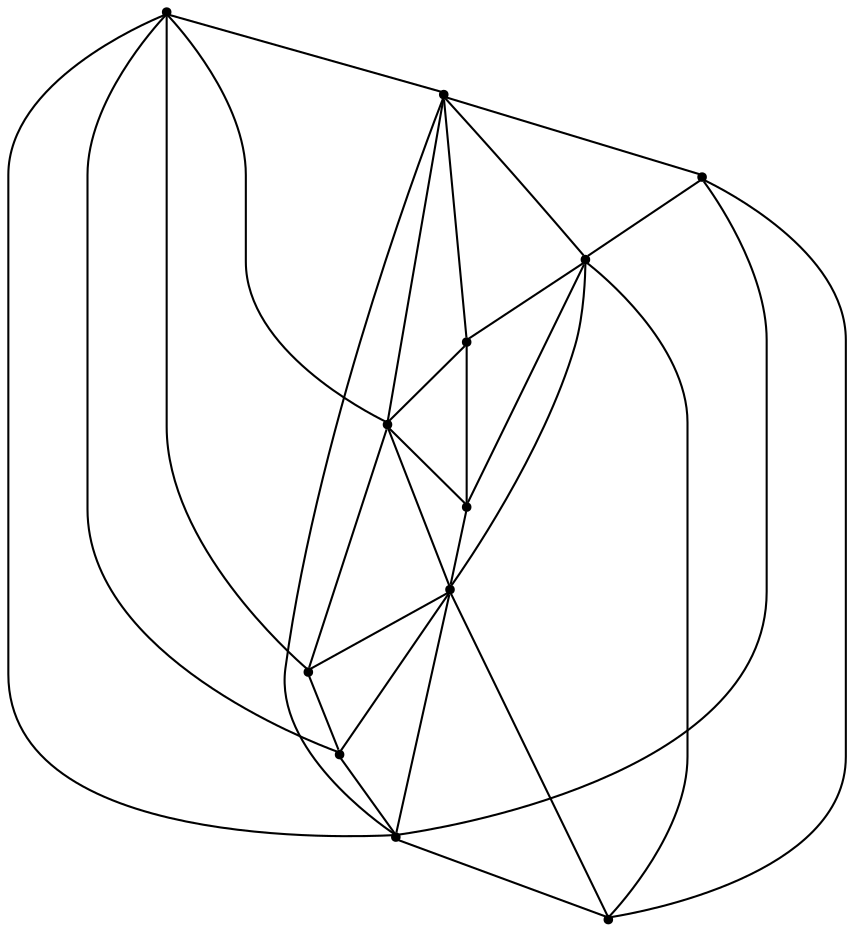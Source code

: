 graph {
  node [shape=point,comment="{\"directed\":false,\"doi\":\"10.1007/978-3-319-50106-2_11\",\"figure\":\"3 (3)\"}"]

  v0 [pos="1525.8222689486538,364.98544690229096"]
  v1 [pos="1264.4890062536829,420.58520614886356"]
  v2 [pos="1133.8014543167749,383.26005726537187"]
  v3 [pos="1189.810386978759,401.9283386976623"]
  v4 [pos="1245.819319640743,439.2599019841757"]
  v5 [pos="1152.4690425119306,457.9281913649209"]
  v6 [pos="1171.1407003658192,476.5924111368099"]
  v7 [pos="1283.1585656897873,495.26382426029056"]
  v8 [pos="1227.1496330278032,513.9374788480242"]
  v9 [pos="1208.4800735916988,532.6057682287694"]
  v10 [pos="1301.8282523027272,551.2743119600682"]
  v11 [pos="1115.08909987556,729.0429898667815"]

  v0 -- v1 [id="-1",pos="1525.8222689486538,364.98544690229096 1264.4890062536829,420.58520614886356 1264.4890062536829,420.58520614886356 1264.4890062536829,420.58520614886356"]
  v11 -- v6 [id="-2",pos="1115.08909987556,729.0429898667815 1171.1407003658192,476.5924111368099 1171.1407003658192,476.5924111368099 1171.1407003658192,476.5924111368099"]
  v11 -- v5 [id="-3",pos="1115.08909987556,729.0429898667815 1152.4690425119306,457.9281913649209 1152.4690425119306,457.9281913649209 1152.4690425119306,457.9281913649209"]
  v11 -- v9 [id="-4",pos="1115.08909987556,729.0429898667815 1208.4800735916988,532.6057682287694 1208.4800735916988,532.6057682287694 1208.4800735916988,532.6057682287694"]
  v11 -- v0 [id="-8",pos="1115.08909987556,729.0429898667815 1525.8222689486538,364.98544690229096 1525.8222689486538,364.98544690229096 1525.8222689486538,364.98544690229096"]
  v0 -- v2 [id="-11",pos="1525.8222689486538,364.98544690229096 1133.8014543167749,383.26005726537187 1133.8014543167749,383.26005726537187 1133.8014543167749,383.26005726537187"]
  v2 -- v11 [id="-16",pos="1133.8014543167749,383.26005726537187 1115.08909987556,729.0429898667815 1115.08909987556,729.0429898667815 1115.08909987556,729.0429898667815"]
  v2 -- v5 [id="-18",pos="1133.8014543167749,383.26005726537187 1152.4690425119306,457.9281913649209 1152.4690425119306,457.9281913649209 1152.4690425119306,457.9281913649209"]
  v5 -- v3 [id="-24",pos="1152.4690425119306,457.9281913649209 1189.810386978759,401.9283386976623 1189.810386978759,401.9283386976623 1189.810386978759,401.9283386976623"]
  v5 -- v6 [id="-25",pos="1152.4690425119306,457.9281913649209 1171.1407003658192,476.5924111368099 1171.1407003658192,476.5924111368099 1171.1407003658192,476.5924111368099"]
  v6 -- v9 [id="-32",pos="1171.1407003658192,476.5924111368099 1208.4800735916988,532.6057682287694 1208.4800735916988,532.6057682287694 1208.4800735916988,532.6057682287694"]
  v6 -- v3 [id="-33",pos="1171.1407003658192,476.5924111368099 1189.810386978759,401.9283386976623 1189.810386978759,401.9283386976623 1189.810386978759,401.9283386976623"]
  v6 -- v4 [id="-36",pos="1171.1407003658192,476.5924111368099 1245.819319640743,439.2599019841757 1245.819319640743,439.2599019841757 1245.819319640743,439.2599019841757"]
  v3 -- v2 [id="-42",pos="1189.810386978759,401.9283386976623 1133.8014543167749,383.26005726537187 1133.8014543167749,383.26005726537187 1133.8014543167749,383.26005726537187"]
  v3 -- v0 [id="-43",pos="1189.810386978759,401.9283386976623 1525.8222689486538,364.98544690229096 1525.8222689486538,364.98544690229096 1525.8222689486538,364.98544690229096"]
  v9 -- v8 [id="-50",pos="1208.4800735916988,532.6057682287694 1227.1496330278032,513.9374788480242 1227.1496330278032,513.9374788480242 1227.1496330278032,513.9374788480242"]
  v8 -- v6 [id="-56",pos="1227.1496330278032,513.9374788480242 1171.1407003658192,476.5924111368099 1171.1407003658192,476.5924111368099 1171.1407003658192,476.5924111368099"]
  v8 -- v7 [id="-58",pos="1227.1496330278032,513.9374788480242 1283.1585656897873,495.26382426029056 1283.1585656897873,495.26382426029056 1283.1585656897873,495.26382426029056"]
  v4 -- v3 [id="-64",pos="1245.819319640743,439.2599019841757 1189.810386978759,401.9283386976623 1189.810386978759,401.9283386976623 1189.810386978759,401.9283386976623"]
  v4 -- v1 [id="-66",pos="1245.819319640743,439.2599019841757 1264.4890062536829,420.58520614886356 1264.4890062536829,420.58520614886356 1264.4890062536829,420.58520614886356"]
  v1 -- v3 [id="-72",pos="1264.4890062536829,420.58520614886356 1189.810386978759,401.9283386976623 1189.810386978759,401.9283386976623 1189.810386978759,401.9283386976623"]
  v7 -- v4 [id="-78",pos="1283.1585656897873,495.26382426029056 1245.819319640743,439.2599019841757 1245.819319640743,439.2599019841757 1245.819319640743,439.2599019841757"]
  v7 -- v1 [id="-80",pos="1283.1585656897873,495.26382426029056 1264.4890062536829,420.58520614886356 1264.4890062536829,420.58520614886356 1264.4890062536829,420.58520614886356"]
  v7 -- v6 [id="-81",pos="1283.1585656897873,495.26382426029056 1171.1407003658192,476.5924111368099 1171.1407003658192,476.5924111368099 1171.1407003658192,476.5924111368099"]
  v7 -- v0 [id="-84",pos="1283.1585656897873,495.26382426029056 1525.8222689486538,364.98544690229096 1525.8222689486538,364.98544690229096 1525.8222689486538,364.98544690229096"]
  v10 -- v9 [id="-90",pos="1301.8282523027272,551.2743119600682 1208.4800735916988,532.6057682287694 1208.4800735916988,532.6057682287694 1208.4800735916988,532.6057682287694"]
  v10 -- v11 [id="-91",pos="1301.8282523027272,551.2743119600682 1115.08909987556,729.0429898667815 1115.08909987556,729.0429898667815 1115.08909987556,729.0429898667815"]
  v10 -- v0 [id="-92",pos="1301.8282523027272,551.2743119600682 1525.8222689486538,364.98544690229096 1525.8222689486538,364.98544690229096 1525.8222689486538,364.98544690229096"]
  v10 -- v7 [id="-94",pos="1301.8282523027272,551.2743119600682 1283.1585656897873,495.26382426029056 1283.1585656897873,495.26382426029056 1283.1585656897873,495.26382426029056"]
  v10 -- v8 [id="-98",pos="1301.8282523027272,551.2743119600682 1227.1496330278032,513.9374788480242 1227.1496330278032,513.9374788480242 1227.1496330278032,513.9374788480242"]
}